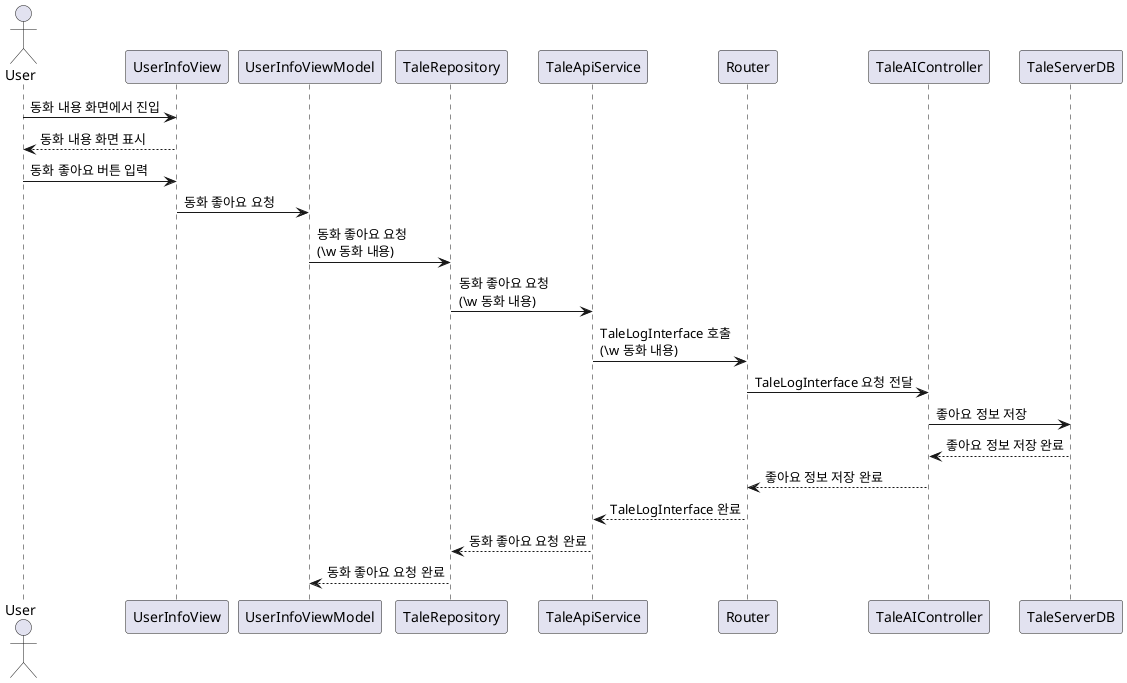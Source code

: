 @startuml seq_get_tale_list

actor User as user
participant UserInfoView as view
participant UserInfoViewModel as vm
participant TaleRepository as repo
participant TaleApiService as api
participant Router as router
participant TaleAIController as ctr
participant TaleServerDB as db


user -> view : 동화 내용 화면에서 진입
view --> user : 동화 내용 화면 표시
user -> view : 동화 좋아요 버튼 입력
view -> vm : 동화 좋아요 요청
vm -> repo : 동화 좋아요 요청\n(\w 동화 내용)
repo -> api : 동화 좋아요 요청\n(\w 동화 내용)
api -> router : TaleLogInterface 호출\n(\w 동화 내용)
router -> ctr : TaleLogInterface 요청 전달
ctr -> db : 좋아요 정보 저장
db --> ctr : 좋아요 정보 저장 완료
ctr --> router : 좋아요 정보 저장 완료
router --> api : TaleLogInterface 완료
api --> repo : 동화 좋아요 요청 완료
repo --> vm : 동화 좋아요 요청 완료
@enduml